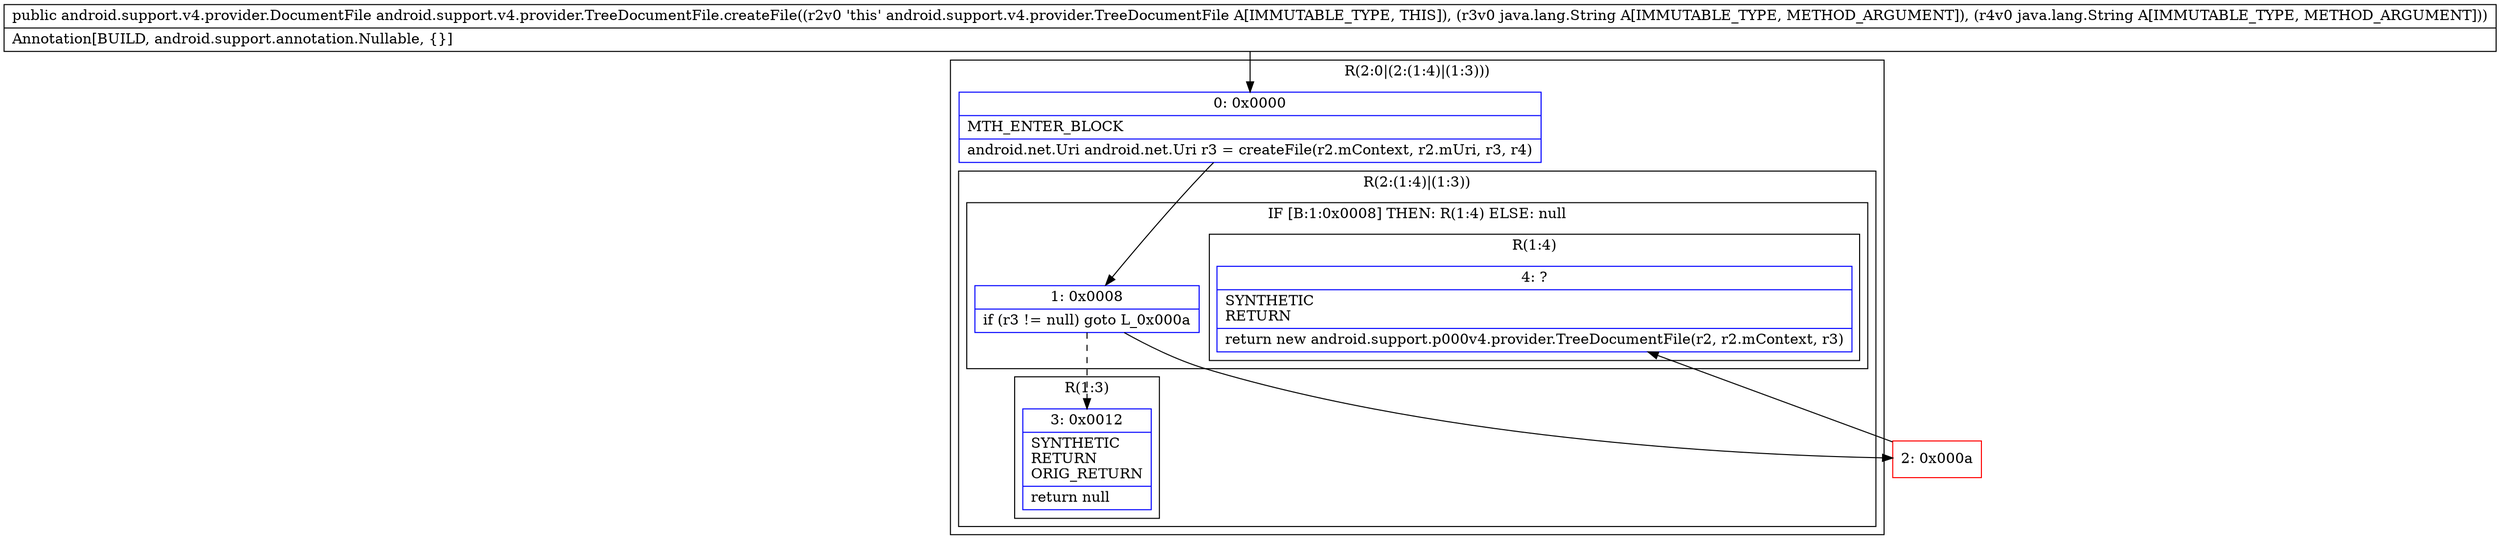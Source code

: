 digraph "CFG forandroid.support.v4.provider.TreeDocumentFile.createFile(Ljava\/lang\/String;Ljava\/lang\/String;)Landroid\/support\/v4\/provider\/DocumentFile;" {
subgraph cluster_Region_1690091757 {
label = "R(2:0|(2:(1:4)|(1:3)))";
node [shape=record,color=blue];
Node_0 [shape=record,label="{0\:\ 0x0000|MTH_ENTER_BLOCK\l|android.net.Uri android.net.Uri r3 = createFile(r2.mContext, r2.mUri, r3, r4)\l}"];
subgraph cluster_Region_986302285 {
label = "R(2:(1:4)|(1:3))";
node [shape=record,color=blue];
subgraph cluster_IfRegion_1366652446 {
label = "IF [B:1:0x0008] THEN: R(1:4) ELSE: null";
node [shape=record,color=blue];
Node_1 [shape=record,label="{1\:\ 0x0008|if (r3 != null) goto L_0x000a\l}"];
subgraph cluster_Region_737510388 {
label = "R(1:4)";
node [shape=record,color=blue];
Node_4 [shape=record,label="{4\:\ ?|SYNTHETIC\lRETURN\l|return new android.support.p000v4.provider.TreeDocumentFile(r2, r2.mContext, r3)\l}"];
}
}
subgraph cluster_Region_56618913 {
label = "R(1:3)";
node [shape=record,color=blue];
Node_3 [shape=record,label="{3\:\ 0x0012|SYNTHETIC\lRETURN\lORIG_RETURN\l|return null\l}"];
}
}
}
Node_2 [shape=record,color=red,label="{2\:\ 0x000a}"];
MethodNode[shape=record,label="{public android.support.v4.provider.DocumentFile android.support.v4.provider.TreeDocumentFile.createFile((r2v0 'this' android.support.v4.provider.TreeDocumentFile A[IMMUTABLE_TYPE, THIS]), (r3v0 java.lang.String A[IMMUTABLE_TYPE, METHOD_ARGUMENT]), (r4v0 java.lang.String A[IMMUTABLE_TYPE, METHOD_ARGUMENT]))  | Annotation[BUILD, android.support.annotation.Nullable, \{\}]\l}"];
MethodNode -> Node_0;
Node_0 -> Node_1;
Node_1 -> Node_2;
Node_1 -> Node_3[style=dashed];
Node_2 -> Node_4;
}

